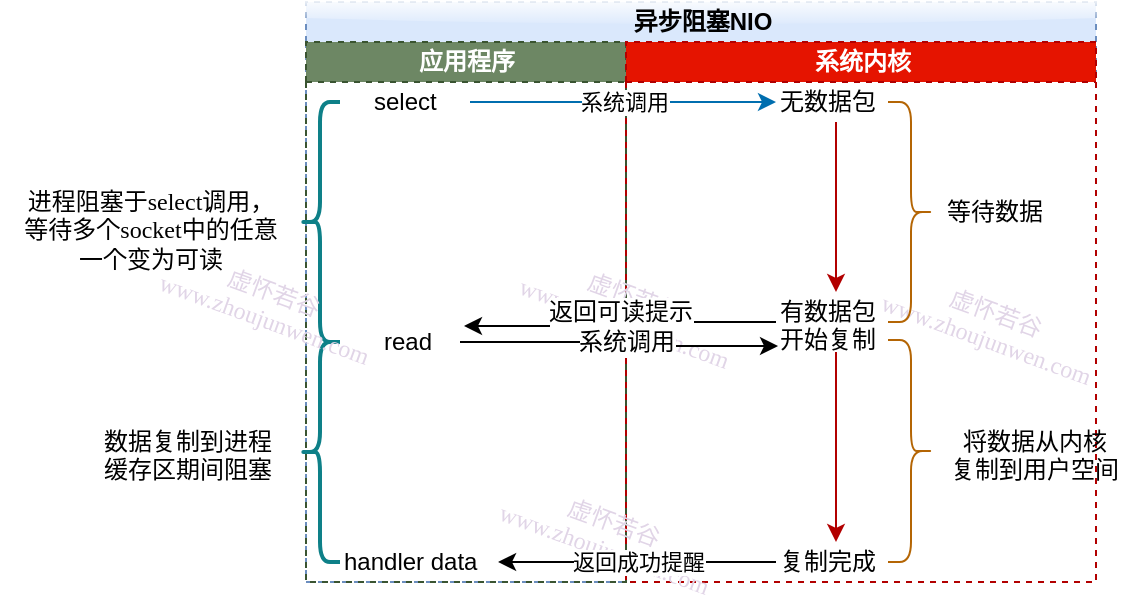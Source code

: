 <mxfile version="12.2.0" type="github" pages="1">
  <diagram id="9QbH1DylS_teai1tL2tP" name="第 1 页">
    <mxGraphModel dx="1412" dy="932" grid="1" gridSize="10" guides="1" tooltips="1" connect="1" arrows="1" fold="1" page="1" pageScale="1" pageWidth="827" pageHeight="1169" math="0" shadow="0">
      <root>
        <mxCell id="0"/>
        <mxCell id="1" parent="0"/>
        <mxCell id="fjeq-HJz7IMqP5h-bvKr-1" value="异步阻塞NIO" style="swimlane;html=1;childLayout=stackLayout;resizeParent=1;resizeParentMax=0;startSize=20;fillColor=#dae8fc;strokeColor=#6c8ebf;rounded=0;swimlaneLine=0;glass=1;dashed=1;" vertex="1" parent="1">
          <mxGeometry x="183" y="220" width="395" height="290" as="geometry">
            <mxRectangle x="186" y="220" width="50" height="20" as="alternateBounds"/>
          </mxGeometry>
        </mxCell>
        <mxCell id="fjeq-HJz7IMqP5h-bvKr-2" value="应用程序" style="swimlane;html=1;startSize=20;fillColor=#6d8764;strokeColor=#3A5431;dashed=1;fontColor=#ffffff;" vertex="1" parent="fjeq-HJz7IMqP5h-bvKr-1">
          <mxGeometry y="20" width="160" height="270" as="geometry">
            <mxRectangle y="20" width="20" height="230" as="alternateBounds"/>
          </mxGeometry>
        </mxCell>
        <mxCell id="fjeq-HJz7IMqP5h-bvKr-3" value="handler data" style="text;html=1;resizable=0;points=[];autosize=1;align=left;verticalAlign=top;spacingTop=-4;" vertex="1" parent="fjeq-HJz7IMqP5h-bvKr-2">
          <mxGeometry x="17" y="250" width="80" height="20" as="geometry"/>
        </mxCell>
        <mxCell id="fjeq-HJz7IMqP5h-bvKr-27" value="read" style="text;html=1;resizable=0;points=[];autosize=1;align=left;verticalAlign=top;spacingTop=-4;" vertex="1" parent="fjeq-HJz7IMqP5h-bvKr-2">
          <mxGeometry x="37" y="140" width="40" height="20" as="geometry"/>
        </mxCell>
        <mxCell id="fjeq-HJz7IMqP5h-bvKr-28" value="" style="shape=curlyBracket;whiteSpace=wrap;html=1;rounded=1;strokeWidth=2;fillColor=#b0e3e6;strokeColor=#0e8088;" vertex="1" parent="fjeq-HJz7IMqP5h-bvKr-2">
          <mxGeometry x="-3" y="150" width="20" height="110" as="geometry"/>
        </mxCell>
        <mxCell id="fjeq-HJz7IMqP5h-bvKr-4" value="系统内核" style="swimlane;html=1;startSize=20;fillColor=#e51400;strokeColor=#B20000;dashed=1;fontColor=#ffffff;" vertex="1" parent="fjeq-HJz7IMqP5h-bvKr-1">
          <mxGeometry x="160" y="20" width="235" height="270" as="geometry">
            <mxRectangle x="150" y="20" width="20" height="230" as="alternateBounds"/>
          </mxGeometry>
        </mxCell>
        <mxCell id="fjeq-HJz7IMqP5h-bvKr-5" value="虚怀若谷&lt;br&gt;www.zhoujunwen.com" style="text;html=1;resizable=0;points=[];autosize=1;align=center;verticalAlign=top;spacingTop=-4;fontColor=#E1D5E7;labelBackgroundColor=none;labelBorderColor=none;rounded=0;glass=1;shadow=0;comic=0;fontFamily=Comic Sans MS;rotation=20;" vertex="1" parent="fjeq-HJz7IMqP5h-bvKr-4">
          <mxGeometry x="-63" y="117" width="130" height="30" as="geometry"/>
        </mxCell>
        <mxCell id="fjeq-HJz7IMqP5h-bvKr-6" value="" style="shape=curlyBracket;whiteSpace=wrap;html=1;rounded=1;rotation=180;fillColor=#fad7ac;strokeColor=#b46504;" vertex="1" parent="fjeq-HJz7IMqP5h-bvKr-4">
          <mxGeometry x="131" y="149" width="23" height="111" as="geometry"/>
        </mxCell>
        <mxCell id="fjeq-HJz7IMqP5h-bvKr-7" value="复制完成" style="text;html=1;resizable=0;points=[];autosize=1;align=left;verticalAlign=top;spacingTop=-4;" vertex="1" parent="fjeq-HJz7IMqP5h-bvKr-4">
          <mxGeometry x="75" y="250" width="60" height="20" as="geometry"/>
        </mxCell>
        <mxCell id="fjeq-HJz7IMqP5h-bvKr-8" value="有数据包&lt;br&gt;开始复制" style="text;html=1;resizable=0;points=[];autosize=1;align=left;verticalAlign=top;spacingTop=-4;" vertex="1" parent="fjeq-HJz7IMqP5h-bvKr-4">
          <mxGeometry x="75" y="125" width="60" height="30" as="geometry"/>
        </mxCell>
        <mxCell id="fjeq-HJz7IMqP5h-bvKr-9" style="edgeStyle=orthogonalEdgeStyle;rounded=0;orthogonalLoop=1;jettySize=auto;html=1;fillColor=#e51400;strokeColor=#B20000;" edge="1" parent="fjeq-HJz7IMqP5h-bvKr-4" source="fjeq-HJz7IMqP5h-bvKr-8" target="fjeq-HJz7IMqP5h-bvKr-7">
          <mxGeometry relative="1" as="geometry"/>
        </mxCell>
        <mxCell id="fjeq-HJz7IMqP5h-bvKr-34" value="虚怀若谷&lt;br&gt;www.zhoujunwen.com" style="text;html=1;resizable=0;points=[];autosize=1;align=center;verticalAlign=top;spacingTop=-4;fontColor=#E1D5E7;labelBackgroundColor=none;labelBorderColor=none;rounded=0;glass=1;shadow=0;comic=0;fontFamily=Comic Sans MS;rotation=20;" vertex="1" parent="fjeq-HJz7IMqP5h-bvKr-4">
          <mxGeometry x="117.5" y="125" width="130" height="30" as="geometry"/>
        </mxCell>
        <mxCell id="fjeq-HJz7IMqP5h-bvKr-37" value="虚怀若谷&lt;br&gt;www.zhoujunwen.com" style="text;html=1;resizable=0;points=[];autosize=1;align=center;verticalAlign=top;spacingTop=-4;fontColor=#E1D5E7;labelBackgroundColor=none;labelBorderColor=none;rounded=0;glass=1;shadow=0;comic=0;fontFamily=Comic Sans MS;rotation=20;" vertex="1" parent="fjeq-HJz7IMqP5h-bvKr-4">
          <mxGeometry x="-73" y="230" width="130" height="30" as="geometry"/>
        </mxCell>
        <mxCell id="fjeq-HJz7IMqP5h-bvKr-11" value="返回成功提醒" style="edgeStyle=orthogonalEdgeStyle;rounded=0;orthogonalLoop=1;jettySize=auto;html=1;entryX=0.988;entryY=0.5;entryDx=0;entryDy=0;entryPerimeter=0;" edge="1" parent="fjeq-HJz7IMqP5h-bvKr-1" source="fjeq-HJz7IMqP5h-bvKr-7" target="fjeq-HJz7IMqP5h-bvKr-3">
          <mxGeometry relative="1" as="geometry"/>
        </mxCell>
        <mxCell id="fjeq-HJz7IMqP5h-bvKr-29" style="edgeStyle=orthogonalEdgeStyle;rounded=0;orthogonalLoop=1;jettySize=auto;html=1;entryX=1.05;entryY=0.1;entryDx=0;entryDy=0;entryPerimeter=0;" edge="1" parent="fjeq-HJz7IMqP5h-bvKr-1" source="fjeq-HJz7IMqP5h-bvKr-8" target="fjeq-HJz7IMqP5h-bvKr-27">
          <mxGeometry relative="1" as="geometry"/>
        </mxCell>
        <mxCell id="fjeq-HJz7IMqP5h-bvKr-31" value="返回可读提示" style="text;html=1;resizable=0;points=[];align=center;verticalAlign=middle;labelBackgroundColor=#ffffff;" vertex="1" connectable="0" parent="fjeq-HJz7IMqP5h-bvKr-29">
          <mxGeometry x="-0.291" y="-1" relative="1" as="geometry">
            <mxPoint x="-22" y="-4" as="offset"/>
          </mxGeometry>
        </mxCell>
        <mxCell id="fjeq-HJz7IMqP5h-bvKr-30" style="edgeStyle=orthogonalEdgeStyle;rounded=0;orthogonalLoop=1;jettySize=auto;html=1;entryX=0.017;entryY=0.9;entryDx=0;entryDy=0;entryPerimeter=0;" edge="1" parent="fjeq-HJz7IMqP5h-bvKr-1" source="fjeq-HJz7IMqP5h-bvKr-27" target="fjeq-HJz7IMqP5h-bvKr-8">
          <mxGeometry relative="1" as="geometry"/>
        </mxCell>
        <mxCell id="fjeq-HJz7IMqP5h-bvKr-32" value="系统调用" style="text;html=1;resizable=0;points=[];align=center;verticalAlign=middle;labelBackgroundColor=#ffffff;" vertex="1" connectable="0" parent="fjeq-HJz7IMqP5h-bvKr-30">
          <mxGeometry x="-0.106" relative="1" as="geometry">
            <mxPoint x="11" as="offset"/>
          </mxGeometry>
        </mxCell>
        <mxCell id="fjeq-HJz7IMqP5h-bvKr-12" value="" style="shape=curlyBracket;whiteSpace=wrap;html=1;rounded=1;strokeWidth=2;fillColor=#b0e3e6;strokeColor=#0e8088;" vertex="1" parent="1">
          <mxGeometry x="180" y="270" width="20" height="120" as="geometry"/>
        </mxCell>
        <mxCell id="fjeq-HJz7IMqP5h-bvKr-13" value="系统调用" style="edgeStyle=orthogonalEdgeStyle;rounded=0;orthogonalLoop=1;jettySize=auto;html=1;fillColor=#1ba1e2;strokeColor=#006EAF;" edge="1" parent="1" source="fjeq-HJz7IMqP5h-bvKr-14" target="fjeq-HJz7IMqP5h-bvKr-16">
          <mxGeometry relative="1" as="geometry"/>
        </mxCell>
        <mxCell id="fjeq-HJz7IMqP5h-bvKr-14" value="select" style="text;html=1;resizable=0;points=[];autosize=1;align=left;verticalAlign=top;spacingTop=-4;" vertex="1" parent="1">
          <mxGeometry x="215" y="260" width="50" height="20" as="geometry"/>
        </mxCell>
        <mxCell id="fjeq-HJz7IMqP5h-bvKr-15" style="edgeStyle=orthogonalEdgeStyle;rounded=0;orthogonalLoop=1;jettySize=auto;html=1;fillColor=#e51400;strokeColor=#B20000;" edge="1" parent="1" source="fjeq-HJz7IMqP5h-bvKr-16" target="fjeq-HJz7IMqP5h-bvKr-8">
          <mxGeometry relative="1" as="geometry"/>
        </mxCell>
        <mxCell id="fjeq-HJz7IMqP5h-bvKr-16" value="无数据包" style="text;html=1;resizable=0;points=[];autosize=1;align=left;verticalAlign=top;spacingTop=-4;" vertex="1" parent="1">
          <mxGeometry x="418" y="260" width="60" height="20" as="geometry"/>
        </mxCell>
        <mxCell id="fjeq-HJz7IMqP5h-bvKr-17" value="" style="shape=curlyBracket;whiteSpace=wrap;html=1;rounded=1;rotation=180;fillColor=#fad7ac;strokeColor=#b46504;" vertex="1" parent="1">
          <mxGeometry x="474" y="270" width="23" height="110" as="geometry"/>
        </mxCell>
        <mxCell id="fjeq-HJz7IMqP5h-bvKr-18" value="等待数据" style="text;html=1;resizable=0;points=[];autosize=1;align=center;verticalAlign=top;spacingTop=-4;fontFamily=Comic Sans MS;" vertex="1" parent="1">
          <mxGeometry x="497" y="315" width="60" height="20" as="geometry"/>
        </mxCell>
        <mxCell id="fjeq-HJz7IMqP5h-bvKr-19" value="将数据从内核&lt;br&gt;复制到用户空间" style="text;html=1;resizable=0;points=[];autosize=1;align=center;verticalAlign=top;spacingTop=-4;fontFamily=Comic Sans MS;" vertex="1" parent="1">
          <mxGeometry x="497" y="430" width="100" height="30" as="geometry"/>
        </mxCell>
        <mxCell id="fjeq-HJz7IMqP5h-bvKr-20" value="进程阻塞于select调用，&lt;br&gt;等待多个socket中的任意&lt;br&gt;一个变为可读" style="text;html=1;resizable=0;points=[];autosize=1;align=center;verticalAlign=top;spacingTop=-4;strokeWidth=1;dashed=1;perimeterSpacing=1;rounded=1;fontFamily=Comic Sans MS;" vertex="1" parent="1">
          <mxGeometry x="30" y="310" width="150" height="40" as="geometry"/>
        </mxCell>
        <mxCell id="fjeq-HJz7IMqP5h-bvKr-33" value="数据复制到进程&lt;br&gt;缓存区期间阻塞" style="text;html=1;resizable=0;points=[];autosize=1;align=left;verticalAlign=top;spacingTop=-4;fontFamily=Comic Sans MS;" vertex="1" parent="1">
          <mxGeometry x="80" y="430" width="100" height="30" as="geometry"/>
        </mxCell>
        <mxCell id="fjeq-HJz7IMqP5h-bvKr-35" value="虚怀若谷&lt;br&gt;www.zhoujunwen.com" style="text;html=1;resizable=0;points=[];autosize=1;align=center;verticalAlign=top;spacingTop=-4;fontColor=#E1D5E7;labelBackgroundColor=none;labelBorderColor=none;rounded=0;glass=1;shadow=0;comic=0;fontFamily=Comic Sans MS;rotation=20;" vertex="1" parent="1">
          <mxGeometry x="100" y="355" width="130" height="30" as="geometry"/>
        </mxCell>
      </root>
    </mxGraphModel>
  </diagram>
</mxfile>
